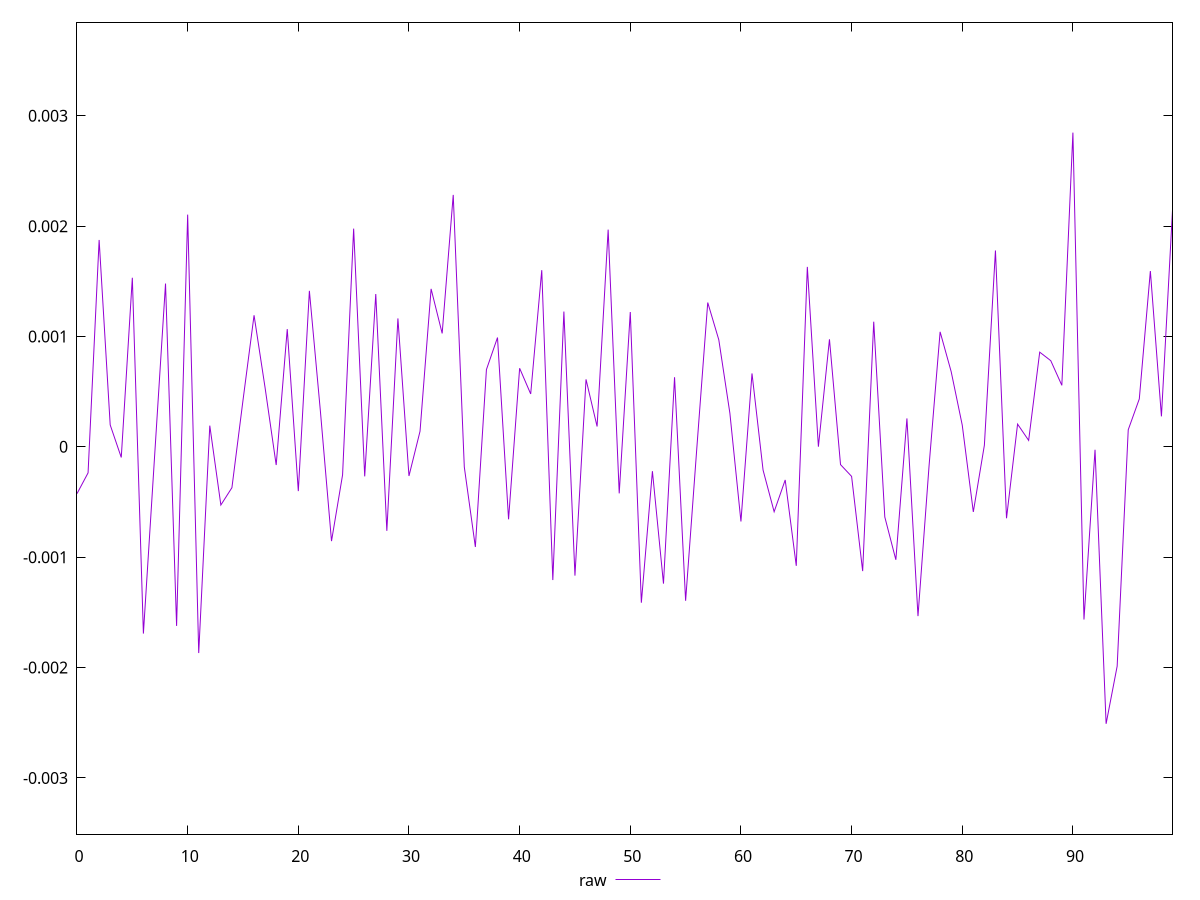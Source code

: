 reset

$raw <<EOF
0 -0.00042394702939271595
1 -0.00023560870078891136
2 0.0018751930967614374
3 0.00019883375750178595
4 -0.00009587204947632751
5 0.0015328979566365235
6 -0.0016922831711761396
7 -0.00010463329552628572
8 0.0014798922425289013
9 -0.0016225008770011581
10 0.0021049348795512263
11 -0.00186878047984061
12 0.00019252488695987758
13 -0.0005269438964502452
14 -0.0003698209779297022
15 0.00042125494884804015
16 0.001192534254860364
17 0.0005341031765562754
18 -0.00016439118356188537
19 0.0010674727970928467
20 -0.0004011313993655206
21 0.001414091527730176
22 0.0003178892525281671
23 -0.00085408222684331
24 -0.0002537599683864103
25 0.0019777132581842638
26 -0.000267188435521302
27 0.0013850403186483388
28 -0.000761235547297614
29 0.0011642501822006547
30 -0.00026376898873437795
31 0.0001416021975377741
32 0.0014318149395548597
33 0.0010283259397757109
34 0.0022837458477567717
35 -0.00018235395158935848
36 -0.0009073171603831657
37 0.0007003521375085358
38 0.0009907353686860105
39 -0.0006565945141794787
40 0.0007124389578844239
41 0.0004797053219057361
42 0.0016013461729140345
43 -0.0012070230073170103
44 0.0012261046444177284
45 -0.0011669734211421636
46 0.0006116532419060758
47 0.00018473902465232316
48 0.0019691142413591147
49 -0.0004216979452888677
50 0.0012223135055552886
51 -0.0014125644963253938
52 -0.0002205509548108317
53 -0.0012395853405929077
54 0.0006312810782376603
55 -0.0013946897224246105
56 -0.000028545436014671374
57 0.0013079055227327666
58 0.0009699943627596006
59 0.00030575702151352
60 -0.0006764482593257057
61 0.0006655476705978987
62 -0.00021051415936719357
63 -0.0005879771561330568
64 -0.0002998471018112318
65 -0.0010780716496459166
66 0.0016312125484792821
67 0.0000015238437639265856
68 0.0009746633083201701
69 -0.00016086332067381126
70 -0.00026738915583543433
71 -0.001125897543989731
72 0.0011345871809705379
73 -0.0006352784960299888
74 -0.0010233606263891496
75 0.0002575440955867642
76 -0.0015340276584270398
77 -0.00017272579511952473
78 0.0010425749118133092
79 0.0006813764036247581
80 0.0001967258834711662
81 -0.000589629290003045
82 0.000015219356245341557
83 0.001779908313191172
84 -0.00064705342976238
85 0.00020611301216551405
86 0.00005871960559050912
87 0.0008584288445805466
88 0.0007809331511867136
89 0.0005576815902716656
90 0.0028479029780120457
91 -0.0015647277073401011
92 -0.000026092971884655176
93 -0.002509781009874806
94 -0.001987508946813376
95 0.00015501230569475738
96 0.0004346064838608363
97 0.0015936561901786614
98 0.00027635957002548753
99 0.0021437422431908244
EOF

set key outside below
set xrange [0:99]
set yrange [-0.003509781009874806:0.0038479029780120457]
set trange [-0.003509781009874806:0.0038479029780120457]
set terminal svg size 640, 500 enhanced background rgb 'white'
set output "report_00015_2021-02-09T16-11-33.973Z/meta/pScore-difference/samples/pages/raw/values.svg"

plot $raw title "raw" with line

reset
